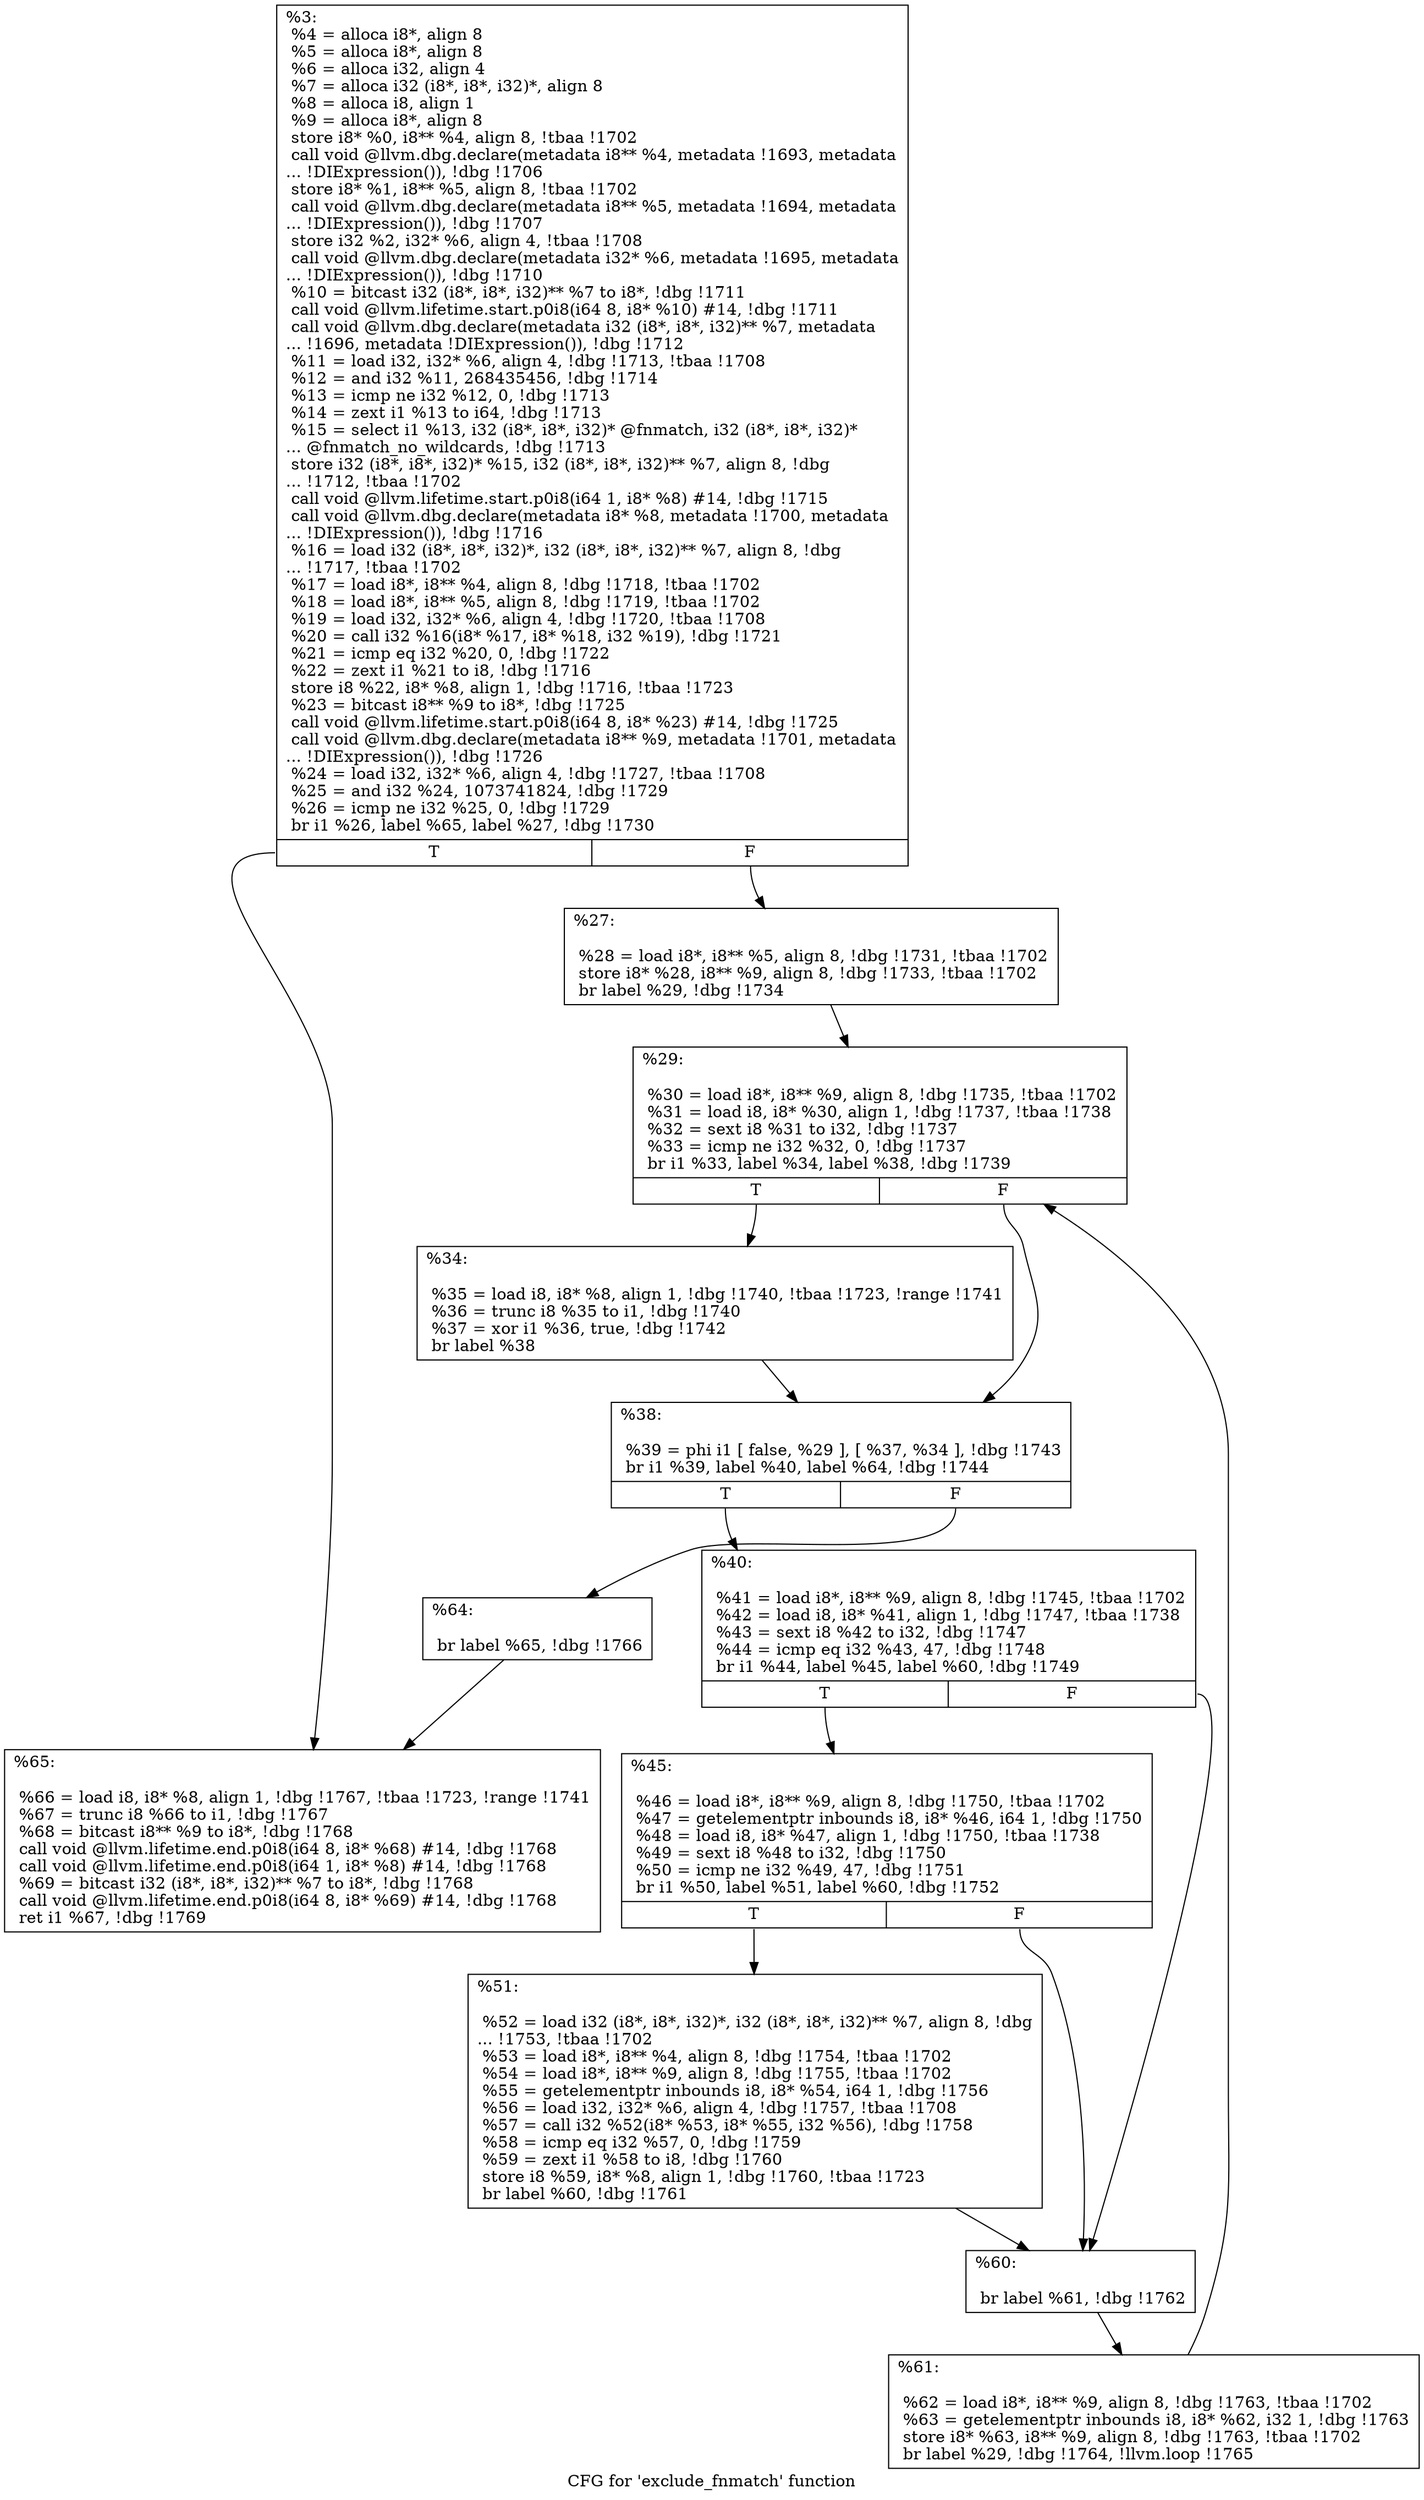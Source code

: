 digraph "CFG for 'exclude_fnmatch' function" {
	label="CFG for 'exclude_fnmatch' function";

	Node0x28927c0 [shape=record,label="{%3:\l  %4 = alloca i8*, align 8\l  %5 = alloca i8*, align 8\l  %6 = alloca i32, align 4\l  %7 = alloca i32 (i8*, i8*, i32)*, align 8\l  %8 = alloca i8, align 1\l  %9 = alloca i8*, align 8\l  store i8* %0, i8** %4, align 8, !tbaa !1702\l  call void @llvm.dbg.declare(metadata i8** %4, metadata !1693, metadata\l... !DIExpression()), !dbg !1706\l  store i8* %1, i8** %5, align 8, !tbaa !1702\l  call void @llvm.dbg.declare(metadata i8** %5, metadata !1694, metadata\l... !DIExpression()), !dbg !1707\l  store i32 %2, i32* %6, align 4, !tbaa !1708\l  call void @llvm.dbg.declare(metadata i32* %6, metadata !1695, metadata\l... !DIExpression()), !dbg !1710\l  %10 = bitcast i32 (i8*, i8*, i32)** %7 to i8*, !dbg !1711\l  call void @llvm.lifetime.start.p0i8(i64 8, i8* %10) #14, !dbg !1711\l  call void @llvm.dbg.declare(metadata i32 (i8*, i8*, i32)** %7, metadata\l... !1696, metadata !DIExpression()), !dbg !1712\l  %11 = load i32, i32* %6, align 4, !dbg !1713, !tbaa !1708\l  %12 = and i32 %11, 268435456, !dbg !1714\l  %13 = icmp ne i32 %12, 0, !dbg !1713\l  %14 = zext i1 %13 to i64, !dbg !1713\l  %15 = select i1 %13, i32 (i8*, i8*, i32)* @fnmatch, i32 (i8*, i8*, i32)*\l... @fnmatch_no_wildcards, !dbg !1713\l  store i32 (i8*, i8*, i32)* %15, i32 (i8*, i8*, i32)** %7, align 8, !dbg\l... !1712, !tbaa !1702\l  call void @llvm.lifetime.start.p0i8(i64 1, i8* %8) #14, !dbg !1715\l  call void @llvm.dbg.declare(metadata i8* %8, metadata !1700, metadata\l... !DIExpression()), !dbg !1716\l  %16 = load i32 (i8*, i8*, i32)*, i32 (i8*, i8*, i32)** %7, align 8, !dbg\l... !1717, !tbaa !1702\l  %17 = load i8*, i8** %4, align 8, !dbg !1718, !tbaa !1702\l  %18 = load i8*, i8** %5, align 8, !dbg !1719, !tbaa !1702\l  %19 = load i32, i32* %6, align 4, !dbg !1720, !tbaa !1708\l  %20 = call i32 %16(i8* %17, i8* %18, i32 %19), !dbg !1721\l  %21 = icmp eq i32 %20, 0, !dbg !1722\l  %22 = zext i1 %21 to i8, !dbg !1716\l  store i8 %22, i8* %8, align 1, !dbg !1716, !tbaa !1723\l  %23 = bitcast i8** %9 to i8*, !dbg !1725\l  call void @llvm.lifetime.start.p0i8(i64 8, i8* %23) #14, !dbg !1725\l  call void @llvm.dbg.declare(metadata i8** %9, metadata !1701, metadata\l... !DIExpression()), !dbg !1726\l  %24 = load i32, i32* %6, align 4, !dbg !1727, !tbaa !1708\l  %25 = and i32 %24, 1073741824, !dbg !1729\l  %26 = icmp ne i32 %25, 0, !dbg !1729\l  br i1 %26, label %65, label %27, !dbg !1730\l|{<s0>T|<s1>F}}"];
	Node0x28927c0:s0 -> Node0x2892c20;
	Node0x28927c0:s1 -> Node0x2892900;
	Node0x2892900 [shape=record,label="{%27:\l\l  %28 = load i8*, i8** %5, align 8, !dbg !1731, !tbaa !1702\l  store i8* %28, i8** %9, align 8, !dbg !1733, !tbaa !1702\l  br label %29, !dbg !1734\l}"];
	Node0x2892900 -> Node0x2892950;
	Node0x2892950 [shape=record,label="{%29:\l\l  %30 = load i8*, i8** %9, align 8, !dbg !1735, !tbaa !1702\l  %31 = load i8, i8* %30, align 1, !dbg !1737, !tbaa !1738\l  %32 = sext i8 %31 to i32, !dbg !1737\l  %33 = icmp ne i32 %32, 0, !dbg !1737\l  br i1 %33, label %34, label %38, !dbg !1739\l|{<s0>T|<s1>F}}"];
	Node0x2892950:s0 -> Node0x28929a0;
	Node0x2892950:s1 -> Node0x28929f0;
	Node0x28929a0 [shape=record,label="{%34:\l\l  %35 = load i8, i8* %8, align 1, !dbg !1740, !tbaa !1723, !range !1741\l  %36 = trunc i8 %35 to i1, !dbg !1740\l  %37 = xor i1 %36, true, !dbg !1742\l  br label %38\l}"];
	Node0x28929a0 -> Node0x28929f0;
	Node0x28929f0 [shape=record,label="{%38:\l\l  %39 = phi i1 [ false, %29 ], [ %37, %34 ], !dbg !1743\l  br i1 %39, label %40, label %64, !dbg !1744\l|{<s0>T|<s1>F}}"];
	Node0x28929f0:s0 -> Node0x2892a40;
	Node0x28929f0:s1 -> Node0x2892bd0;
	Node0x2892a40 [shape=record,label="{%40:\l\l  %41 = load i8*, i8** %9, align 8, !dbg !1745, !tbaa !1702\l  %42 = load i8, i8* %41, align 1, !dbg !1747, !tbaa !1738\l  %43 = sext i8 %42 to i32, !dbg !1747\l  %44 = icmp eq i32 %43, 47, !dbg !1748\l  br i1 %44, label %45, label %60, !dbg !1749\l|{<s0>T|<s1>F}}"];
	Node0x2892a40:s0 -> Node0x2892a90;
	Node0x2892a40:s1 -> Node0x2892b30;
	Node0x2892a90 [shape=record,label="{%45:\l\l  %46 = load i8*, i8** %9, align 8, !dbg !1750, !tbaa !1702\l  %47 = getelementptr inbounds i8, i8* %46, i64 1, !dbg !1750\l  %48 = load i8, i8* %47, align 1, !dbg !1750, !tbaa !1738\l  %49 = sext i8 %48 to i32, !dbg !1750\l  %50 = icmp ne i32 %49, 47, !dbg !1751\l  br i1 %50, label %51, label %60, !dbg !1752\l|{<s0>T|<s1>F}}"];
	Node0x2892a90:s0 -> Node0x2892ae0;
	Node0x2892a90:s1 -> Node0x2892b30;
	Node0x2892ae0 [shape=record,label="{%51:\l\l  %52 = load i32 (i8*, i8*, i32)*, i32 (i8*, i8*, i32)** %7, align 8, !dbg\l... !1753, !tbaa !1702\l  %53 = load i8*, i8** %4, align 8, !dbg !1754, !tbaa !1702\l  %54 = load i8*, i8** %9, align 8, !dbg !1755, !tbaa !1702\l  %55 = getelementptr inbounds i8, i8* %54, i64 1, !dbg !1756\l  %56 = load i32, i32* %6, align 4, !dbg !1757, !tbaa !1708\l  %57 = call i32 %52(i8* %53, i8* %55, i32 %56), !dbg !1758\l  %58 = icmp eq i32 %57, 0, !dbg !1759\l  %59 = zext i1 %58 to i8, !dbg !1760\l  store i8 %59, i8* %8, align 1, !dbg !1760, !tbaa !1723\l  br label %60, !dbg !1761\l}"];
	Node0x2892ae0 -> Node0x2892b30;
	Node0x2892b30 [shape=record,label="{%60:\l\l  br label %61, !dbg !1762\l}"];
	Node0x2892b30 -> Node0x2892b80;
	Node0x2892b80 [shape=record,label="{%61:\l\l  %62 = load i8*, i8** %9, align 8, !dbg !1763, !tbaa !1702\l  %63 = getelementptr inbounds i8, i8* %62, i32 1, !dbg !1763\l  store i8* %63, i8** %9, align 8, !dbg !1763, !tbaa !1702\l  br label %29, !dbg !1764, !llvm.loop !1765\l}"];
	Node0x2892b80 -> Node0x2892950;
	Node0x2892bd0 [shape=record,label="{%64:\l\l  br label %65, !dbg !1766\l}"];
	Node0x2892bd0 -> Node0x2892c20;
	Node0x2892c20 [shape=record,label="{%65:\l\l  %66 = load i8, i8* %8, align 1, !dbg !1767, !tbaa !1723, !range !1741\l  %67 = trunc i8 %66 to i1, !dbg !1767\l  %68 = bitcast i8** %9 to i8*, !dbg !1768\l  call void @llvm.lifetime.end.p0i8(i64 8, i8* %68) #14, !dbg !1768\l  call void @llvm.lifetime.end.p0i8(i64 1, i8* %8) #14, !dbg !1768\l  %69 = bitcast i32 (i8*, i8*, i32)** %7 to i8*, !dbg !1768\l  call void @llvm.lifetime.end.p0i8(i64 8, i8* %69) #14, !dbg !1768\l  ret i1 %67, !dbg !1769\l}"];
}
